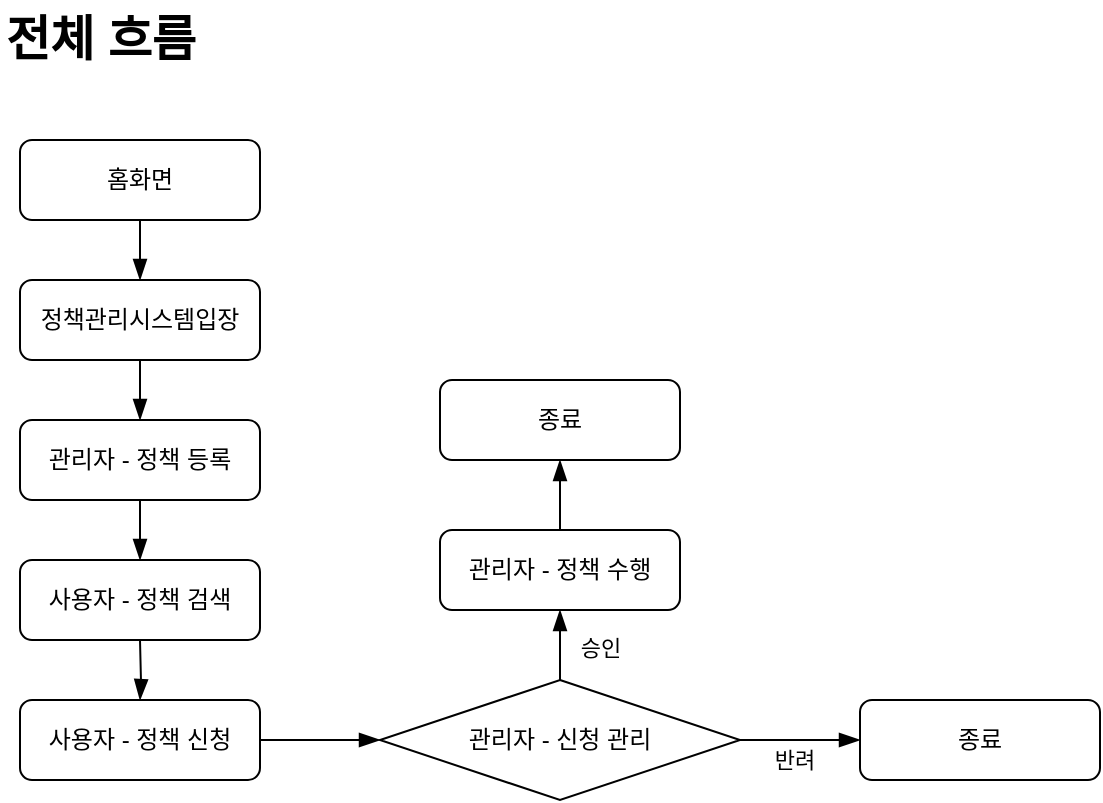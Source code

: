 <mxfile version="24.3.1" type="google" pages="6">
  <diagram id="CYRBtW7zrti6Ibpp2IYl" name="전체흐름">
    <mxGraphModel dx="1050" dy="522" grid="1" gridSize="10" guides="1" tooltips="1" connect="1" arrows="1" fold="1" page="1" pageScale="1" pageWidth="827" pageHeight="1169" math="0" shadow="0">
      <root>
        <mxCell id="0" />
        <mxCell id="1" parent="0" />
        <mxCell id="b4U8w8RaVaR3ZUy6sXzX-1" value="전체 흐름" style="text;strokeColor=none;fillColor=none;html=1;fontSize=24;fontStyle=1;verticalAlign=middle;align=center;" parent="1" vertex="1">
          <mxGeometry x="60" y="20" width="100" height="40" as="geometry" />
        </mxCell>
        <mxCell id="ShL-gYp3XQLGwsSrbFGW-1" value="홈화면" style="rounded=1;whiteSpace=wrap;html=1;fontSize=12;glass=0;strokeWidth=1;shadow=0;" parent="1" vertex="1">
          <mxGeometry x="70" y="90" width="120" height="40" as="geometry" />
        </mxCell>
        <mxCell id="ShL-gYp3XQLGwsSrbFGW-2" value="" style="rounded=0;html=1;jettySize=auto;orthogonalLoop=1;fontSize=11;endArrow=blockThin;endFill=1;endSize=8;strokeWidth=1;shadow=0;labelBackgroundColor=none;edgeStyle=orthogonalEdgeStyle;exitX=0.5;exitY=1;exitDx=0;exitDy=0;entryX=0.5;entryY=0;entryDx=0;entryDy=0;" parent="1" source="ShL-gYp3XQLGwsSrbFGW-1" target="ShL-gYp3XQLGwsSrbFGW-10" edge="1">
          <mxGeometry x="0.012" y="20" relative="1" as="geometry">
            <mxPoint y="-1" as="offset" />
            <mxPoint x="130" y="300" as="targetPoint" />
            <mxPoint x="130" y="260" as="sourcePoint" />
          </mxGeometry>
        </mxCell>
        <mxCell id="ShL-gYp3XQLGwsSrbFGW-6" value="" style="edgeStyle=orthogonalEdgeStyle;rounded=0;html=1;jettySize=auto;orthogonalLoop=1;fontSize=11;endArrow=blockThin;endFill=1;endSize=8;strokeWidth=1;shadow=0;labelBackgroundColor=none;exitX=0.5;exitY=1;exitDx=0;exitDy=0;" parent="1" source="ShL-gYp3XQLGwsSrbFGW-13" target="ShL-gYp3XQLGwsSrbFGW-7" edge="1">
          <mxGeometry y="10" relative="1" as="geometry">
            <mxPoint as="offset" />
            <mxPoint x="130" y="310" as="sourcePoint" />
          </mxGeometry>
        </mxCell>
        <mxCell id="ShL-gYp3XQLGwsSrbFGW-7" value="사용자 - 정책 검색" style="rounded=1;whiteSpace=wrap;html=1;fontSize=12;glass=0;strokeWidth=1;shadow=0;" parent="1" vertex="1">
          <mxGeometry x="70" y="300" width="120" height="40" as="geometry" />
        </mxCell>
        <mxCell id="ShL-gYp3XQLGwsSrbFGW-8" value="" style="edgeStyle=orthogonalEdgeStyle;rounded=0;html=1;jettySize=auto;orthogonalLoop=1;fontSize=11;endArrow=blockThin;endFill=1;endSize=8;strokeWidth=1;shadow=0;labelBackgroundColor=none;exitX=0.5;exitY=1;exitDx=0;exitDy=0;entryX=0.5;entryY=0;entryDx=0;entryDy=0;" parent="1" source="ShL-gYp3XQLGwsSrbFGW-10" target="ShL-gYp3XQLGwsSrbFGW-13" edge="1">
          <mxGeometry y="10" relative="1" as="geometry">
            <mxPoint as="offset" />
            <mxPoint x="130" y="240" as="sourcePoint" />
            <mxPoint x="130" y="240" as="targetPoint" />
          </mxGeometry>
        </mxCell>
        <mxCell id="ShL-gYp3XQLGwsSrbFGW-10" value="정책관리시스템입장" style="rounded=1;whiteSpace=wrap;html=1;fontSize=12;glass=0;strokeWidth=1;shadow=0;" parent="1" vertex="1">
          <mxGeometry x="70" y="160" width="120" height="40" as="geometry" />
        </mxCell>
        <mxCell id="ShL-gYp3XQLGwsSrbFGW-13" value="관리자 - 정책 등록" style="rounded=1;whiteSpace=wrap;html=1;fontSize=12;glass=0;strokeWidth=1;shadow=0;" parent="1" vertex="1">
          <mxGeometry x="70" y="230" width="120" height="40" as="geometry" />
        </mxCell>
        <mxCell id="HlUtVxSFeU94ugmwQoFS-2" value="" style="edgeStyle=orthogonalEdgeStyle;rounded=0;html=1;jettySize=auto;orthogonalLoop=1;fontSize=11;endArrow=blockThin;endFill=1;endSize=8;strokeWidth=1;shadow=0;labelBackgroundColor=none;exitX=0.5;exitY=1;exitDx=0;exitDy=0;" parent="1" target="HlUtVxSFeU94ugmwQoFS-3" edge="1">
          <mxGeometry y="10" relative="1" as="geometry">
            <mxPoint as="offset" />
            <mxPoint x="130" y="340" as="sourcePoint" />
          </mxGeometry>
        </mxCell>
        <mxCell id="HlUtVxSFeU94ugmwQoFS-3" value="사용자 - 정책 신청" style="rounded=1;whiteSpace=wrap;html=1;fontSize=12;glass=0;strokeWidth=1;shadow=0;" parent="1" vertex="1">
          <mxGeometry x="70" y="370" width="120" height="40" as="geometry" />
        </mxCell>
        <mxCell id="HlUtVxSFeU94ugmwQoFS-6" value="" style="edgeStyle=orthogonalEdgeStyle;rounded=0;html=1;jettySize=auto;orthogonalLoop=1;fontSize=11;endArrow=blockThin;endFill=1;endSize=8;strokeWidth=1;shadow=0;labelBackgroundColor=none;exitX=1;exitY=0.5;exitDx=0;exitDy=0;entryX=0;entryY=0.5;entryDx=0;entryDy=0;" parent="1" source="HlUtVxSFeU94ugmwQoFS-3" edge="1">
          <mxGeometry y="10" relative="1" as="geometry">
            <mxPoint as="offset" />
            <mxPoint x="140" y="350" as="sourcePoint" />
            <mxPoint x="250" y="390" as="targetPoint" />
          </mxGeometry>
        </mxCell>
        <mxCell id="HlUtVxSFeU94ugmwQoFS-7" value="관리자 - 정책 수행" style="rounded=1;whiteSpace=wrap;html=1;fontSize=12;glass=0;strokeWidth=1;shadow=0;" parent="1" vertex="1">
          <mxGeometry x="280" y="285" width="120" height="40" as="geometry" />
        </mxCell>
        <mxCell id="HlUtVxSFeU94ugmwQoFS-9" value="" style="edgeStyle=orthogonalEdgeStyle;rounded=0;html=1;jettySize=auto;orthogonalLoop=1;fontSize=11;endArrow=blockThin;endFill=1;endSize=8;strokeWidth=1;shadow=0;labelBackgroundColor=none;entryX=0.5;entryY=1;entryDx=0;entryDy=0;" parent="1" source="HlUtVxSFeU94ugmwQoFS-10" target="HlUtVxSFeU94ugmwQoFS-7" edge="1">
          <mxGeometry y="10" relative="1" as="geometry">
            <mxPoint as="offset" />
            <mxPoint x="340" y="355" as="sourcePoint" />
            <mxPoint x="290" y="385" as="targetPoint" />
          </mxGeometry>
        </mxCell>
        <mxCell id="HlUtVxSFeU94ugmwQoFS-11" value="승인" style="edgeLabel;html=1;align=center;verticalAlign=middle;resizable=0;points=[];" parent="HlUtVxSFeU94ugmwQoFS-9" connectable="0" vertex="1">
          <mxGeometry x="0.147" y="5" relative="1" as="geometry">
            <mxPoint x="25" as="offset" />
          </mxGeometry>
        </mxCell>
        <mxCell id="HlUtVxSFeU94ugmwQoFS-10" value="관리자 - 신청 관리" style="rhombus;whiteSpace=wrap;html=1;" parent="1" vertex="1">
          <mxGeometry x="250" y="360" width="180" height="60" as="geometry" />
        </mxCell>
        <mxCell id="HlUtVxSFeU94ugmwQoFS-12" value="종료" style="rounded=1;whiteSpace=wrap;html=1;fontSize=12;glass=0;strokeWidth=1;shadow=0;" parent="1" vertex="1">
          <mxGeometry x="490" y="370" width="120" height="40" as="geometry" />
        </mxCell>
        <mxCell id="HlUtVxSFeU94ugmwQoFS-14" value="" style="edgeStyle=orthogonalEdgeStyle;rounded=0;html=1;jettySize=auto;orthogonalLoop=1;fontSize=11;endArrow=blockThin;endFill=1;endSize=8;strokeWidth=1;shadow=0;labelBackgroundColor=none;entryX=0;entryY=0.5;entryDx=0;entryDy=0;exitX=1;exitY=0.5;exitDx=0;exitDy=0;" parent="1" source="HlUtVxSFeU94ugmwQoFS-10" target="HlUtVxSFeU94ugmwQoFS-12" edge="1">
          <mxGeometry y="10" relative="1" as="geometry">
            <mxPoint as="offset" />
            <mxPoint x="460" y="390" as="sourcePoint" />
            <mxPoint x="260" y="400" as="targetPoint" />
          </mxGeometry>
        </mxCell>
        <mxCell id="HlUtVxSFeU94ugmwQoFS-15" value="반려" style="edgeLabel;html=1;align=center;verticalAlign=middle;resizable=0;points=[];" parent="HlUtVxSFeU94ugmwQoFS-14" connectable="0" vertex="1">
          <mxGeometry x="-0.093" relative="1" as="geometry">
            <mxPoint y="10" as="offset" />
          </mxGeometry>
        </mxCell>
        <mxCell id="Zd63lINo_I0ew-mUK3ec-1" value="종료" style="rounded=1;whiteSpace=wrap;html=1;fontSize=12;glass=0;strokeWidth=1;shadow=0;" parent="1" vertex="1">
          <mxGeometry x="280" y="210" width="120" height="40" as="geometry" />
        </mxCell>
        <mxCell id="Zd63lINo_I0ew-mUK3ec-2" value="" style="edgeStyle=orthogonalEdgeStyle;rounded=0;html=1;jettySize=auto;orthogonalLoop=1;fontSize=11;endArrow=blockThin;endFill=1;endSize=8;strokeWidth=1;shadow=0;labelBackgroundColor=none;exitX=0.5;exitY=0;exitDx=0;exitDy=0;entryX=0.5;entryY=1;entryDx=0;entryDy=0;" parent="1" source="HlUtVxSFeU94ugmwQoFS-7" target="Zd63lINo_I0ew-mUK3ec-1" edge="1">
          <mxGeometry y="10" relative="1" as="geometry">
            <mxPoint as="offset" />
            <mxPoint x="200" y="400" as="sourcePoint" />
            <mxPoint x="260" y="400" as="targetPoint" />
          </mxGeometry>
        </mxCell>
      </root>
    </mxGraphModel>
  </diagram>
  <diagram id="C5RBs43oDa-KdzZeNtuy" name="정책등록-관리자">
    <mxGraphModel dx="1050" dy="522" grid="1" gridSize="10" guides="1" tooltips="1" connect="1" arrows="1" fold="1" page="1" pageScale="1" pageWidth="827" pageHeight="1169" math="0" shadow="0">
      <root>
        <mxCell id="WIyWlLk6GJQsqaUBKTNV-0" />
        <mxCell id="WIyWlLk6GJQsqaUBKTNV-1" parent="WIyWlLk6GJQsqaUBKTNV-0" />
        <mxCell id="2X8QbYIjKteZVCthYgKS-0" value="" style="edgeStyle=orthogonalEdgeStyle;rounded=0;orthogonalLoop=1;jettySize=auto;html=1;" parent="WIyWlLk6GJQsqaUBKTNV-1" source="WIyWlLk6GJQsqaUBKTNV-3" target="WIyWlLk6GJQsqaUBKTNV-6" edge="1">
          <mxGeometry relative="1" as="geometry" />
        </mxCell>
        <mxCell id="rSHD50zV31Wj86g9n9SE-1" value="yes" style="edgeLabel;html=1;align=center;verticalAlign=middle;resizable=0;points=[];" parent="2X8QbYIjKteZVCthYgKS-0" connectable="0" vertex="1">
          <mxGeometry x="-0.2" y="3" relative="1" as="geometry">
            <mxPoint as="offset" />
          </mxGeometry>
        </mxCell>
        <mxCell id="WIyWlLk6GJQsqaUBKTNV-3" value="홈화면" style="rounded=1;whiteSpace=wrap;html=1;fontSize=12;glass=0;strokeWidth=1;shadow=0;" parent="WIyWlLk6GJQsqaUBKTNV-1" vertex="1">
          <mxGeometry x="160" y="80" width="120" height="40" as="geometry" />
        </mxCell>
        <mxCell id="2X8QbYIjKteZVCthYgKS-2" value="" style="edgeStyle=orthogonalEdgeStyle;rounded=0;orthogonalLoop=1;jettySize=auto;html=1;" parent="WIyWlLk6GJQsqaUBKTNV-1" source="WIyWlLk6GJQsqaUBKTNV-6" target="WIyWlLk6GJQsqaUBKTNV-7" edge="1">
          <mxGeometry relative="1" as="geometry" />
        </mxCell>
        <mxCell id="rSHD50zV31Wj86g9n9SE-2" value="no" style="edgeLabel;html=1;align=center;verticalAlign=middle;resizable=0;points=[];" parent="2X8QbYIjKteZVCthYgKS-2" connectable="0" vertex="1">
          <mxGeometry x="-0.08" y="2" relative="1" as="geometry">
            <mxPoint as="offset" />
          </mxGeometry>
        </mxCell>
        <mxCell id="2X8QbYIjKteZVCthYgKS-3" value="" style="edgeStyle=orthogonalEdgeStyle;rounded=0;orthogonalLoop=1;jettySize=auto;html=1;" parent="WIyWlLk6GJQsqaUBKTNV-1" source="WIyWlLk6GJQsqaUBKTNV-6" target="7O3BZPpoAuD3DTZu9OFe-1" edge="1">
          <mxGeometry relative="1" as="geometry" />
        </mxCell>
        <mxCell id="WIyWlLk6GJQsqaUBKTNV-6" value="로그인여부&lt;div&gt;(권한 - 관리자)&lt;/div&gt;" style="rhombus;whiteSpace=wrap;html=1;shadow=0;fontFamily=Helvetica;fontSize=12;align=center;strokeWidth=1;spacing=6;spacingTop=-4;" parent="WIyWlLk6GJQsqaUBKTNV-1" vertex="1">
          <mxGeometry x="170" y="170" width="100" height="80" as="geometry" />
        </mxCell>
        <mxCell id="2X8QbYIjKteZVCthYgKS-1" style="edgeStyle=orthogonalEdgeStyle;rounded=0;orthogonalLoop=1;jettySize=auto;html=1;entryX=1;entryY=0.25;entryDx=0;entryDy=0;" parent="WIyWlLk6GJQsqaUBKTNV-1" source="WIyWlLk6GJQsqaUBKTNV-7" target="WIyWlLk6GJQsqaUBKTNV-3" edge="1">
          <mxGeometry relative="1" as="geometry">
            <Array as="points">
              <mxPoint x="390" y="90" />
            </Array>
          </mxGeometry>
        </mxCell>
        <mxCell id="WIyWlLk6GJQsqaUBKTNV-7" value="회원가입" style="rounded=1;whiteSpace=wrap;html=1;fontSize=12;glass=0;strokeWidth=1;shadow=0;" parent="WIyWlLk6GJQsqaUBKTNV-1" vertex="1">
          <mxGeometry x="320" y="190" width="120" height="40" as="geometry" />
        </mxCell>
        <mxCell id="WIyWlLk6GJQsqaUBKTNV-12" value="정책등록완료" style="rounded=1;whiteSpace=wrap;html=1;fontSize=12;glass=0;strokeWidth=1;shadow=0;" parent="WIyWlLk6GJQsqaUBKTNV-1" vertex="1">
          <mxGeometry x="160" y="459.94" width="120" height="40" as="geometry" />
        </mxCell>
        <mxCell id="rWGvIyIIs50mP-5LmjGp-1" value="정책등록-관리자" style="text;strokeColor=none;fillColor=none;html=1;fontSize=24;fontStyle=1;verticalAlign=middle;align=center;" parent="WIyWlLk6GJQsqaUBKTNV-1" vertex="1">
          <mxGeometry x="60" y="20" width="100" height="40" as="geometry" />
        </mxCell>
        <mxCell id="2X8QbYIjKteZVCthYgKS-4" value="" style="edgeStyle=orthogonalEdgeStyle;rounded=0;orthogonalLoop=1;jettySize=auto;html=1;" parent="WIyWlLk6GJQsqaUBKTNV-1" source="7O3BZPpoAuD3DTZu9OFe-1" target="VR09XnGtmNB9itP9KjkJ-0" edge="1">
          <mxGeometry relative="1" as="geometry" />
        </mxCell>
        <mxCell id="7O3BZPpoAuD3DTZu9OFe-1" value="정책관리시스템입장" style="rounded=1;whiteSpace=wrap;html=1;fontSize=12;glass=0;strokeWidth=1;shadow=0;" parent="WIyWlLk6GJQsqaUBKTNV-1" vertex="1">
          <mxGeometry x="160" y="290" width="120" height="40" as="geometry" />
        </mxCell>
        <mxCell id="VR09XnGtmNB9itP9KjkJ-0" value="정책등록&lt;br&gt;(지원조건 입력)" style="rounded=1;whiteSpace=wrap;html=1;fontSize=12;glass=0;strokeWidth=1;shadow=0;" parent="WIyWlLk6GJQsqaUBKTNV-1" vertex="1">
          <mxGeometry x="160" y="370" width="120" height="40" as="geometry" />
        </mxCell>
        <mxCell id="UrtpODh19l7UV9hJTkzt-1" value="지원 연령대/ 성별/ 거주지/ 소득분위 등&amp;nbsp; 신청 조건 입력" style="text;html=1;align=center;verticalAlign=middle;whiteSpace=wrap;rounded=0;" parent="WIyWlLk6GJQsqaUBKTNV-1" vertex="1">
          <mxGeometry x="280" y="375" width="320" height="30" as="geometry" />
        </mxCell>
        <mxCell id="DDWhRGijb3ZCdn-X23Go-0" value="" style="edgeStyle=orthogonalEdgeStyle;rounded=0;orthogonalLoop=1;jettySize=auto;html=1;entryX=0.5;entryY=0;entryDx=0;entryDy=0;exitX=0.5;exitY=1;exitDx=0;exitDy=0;" parent="WIyWlLk6GJQsqaUBKTNV-1" source="VR09XnGtmNB9itP9KjkJ-0" target="WIyWlLk6GJQsqaUBKTNV-12" edge="1">
          <mxGeometry relative="1" as="geometry">
            <mxPoint x="230" y="340" as="sourcePoint" />
            <mxPoint x="230" y="380" as="targetPoint" />
          </mxGeometry>
        </mxCell>
      </root>
    </mxGraphModel>
  </diagram>
  <diagram id="y37FJtCJ5M9UvH70RhWh" name="신청관리-관리자">
    <mxGraphModel dx="1050" dy="522" grid="1" gridSize="10" guides="1" tooltips="1" connect="1" arrows="1" fold="1" page="1" pageScale="1" pageWidth="827" pageHeight="1169" math="0" shadow="0">
      <root>
        <mxCell id="0" />
        <mxCell id="1" parent="0" />
        <mxCell id="qrxRGuU5xTZ0INWiK0rM-1" value="신청관리 - 관리자" style="text;strokeColor=none;fillColor=none;html=1;fontSize=24;fontStyle=1;verticalAlign=middle;align=center;" parent="1" vertex="1">
          <mxGeometry x="60" y="20" width="100" height="40" as="geometry" />
        </mxCell>
        <mxCell id="IUCHtFF4oPz8vc7AC0YT-1" value="" style="edgeStyle=orthogonalEdgeStyle;rounded=0;orthogonalLoop=1;jettySize=auto;html=1;" parent="1" source="IUCHtFF4oPz8vc7AC0YT-2" target="IUCHtFF4oPz8vc7AC0YT-5" edge="1">
          <mxGeometry relative="1" as="geometry" />
        </mxCell>
        <mxCell id="IUCHtFF4oPz8vc7AC0YT-2" value="홈화면" style="rounded=1;whiteSpace=wrap;html=1;fontSize=12;glass=0;strokeWidth=1;shadow=0;" parent="1" vertex="1">
          <mxGeometry x="160" y="80" width="120" height="40" as="geometry" />
        </mxCell>
        <mxCell id="QBZFo0LtkXJH-LmJJdLS-2" value="" style="edgeStyle=orthogonalEdgeStyle;rounded=0;orthogonalLoop=1;jettySize=auto;html=1;" parent="1" source="IUCHtFF4oPz8vc7AC0YT-5" target="IUCHtFF4oPz8vc7AC0YT-8" edge="1">
          <mxGeometry relative="1" as="geometry" />
        </mxCell>
        <mxCell id="IUCHtFF4oPz8vc7AC0YT-5" value="로그인여부&lt;div&gt;(등급 - 관리자)&lt;/div&gt;" style="rhombus;whiteSpace=wrap;html=1;shadow=0;fontFamily=Helvetica;fontSize=12;align=center;strokeWidth=1;spacing=6;spacingTop=-4;" parent="1" vertex="1">
          <mxGeometry x="170" y="170" width="100" height="80" as="geometry" />
        </mxCell>
        <mxCell id="IUCHtFF4oPz8vc7AC0YT-6" value="회원가입" style="rounded=1;whiteSpace=wrap;html=1;fontSize=12;glass=0;strokeWidth=1;shadow=0;" parent="1" vertex="1">
          <mxGeometry x="320" y="190" width="120" height="40" as="geometry" />
        </mxCell>
        <mxCell id="IUCHtFF4oPz8vc7AC0YT-8" value="정책시스템" style="rhombus;whiteSpace=wrap;html=1;shadow=0;fontFamily=Helvetica;fontSize=12;align=center;strokeWidth=1;spacing=6;spacingTop=-4;" parent="1" vertex="1">
          <mxGeometry x="170" y="290" width="100" height="80" as="geometry" />
        </mxCell>
        <mxCell id="QBZFo0LtkXJH-LmJJdLS-4" value="" style="edgeStyle=orthogonalEdgeStyle;rounded=0;orthogonalLoop=1;jettySize=auto;html=1;" parent="1" source="IUCHtFF4oPz8vc7AC0YT-8" target="IUCHtFF4oPz8vc7AC0YT-12" edge="1">
          <mxGeometry relative="1" as="geometry" />
        </mxCell>
        <mxCell id="IUCHtFF4oPz8vc7AC0YT-9" value="정책승인" style="rounded=1;whiteSpace=wrap;html=1;fontSize=12;glass=0;strokeWidth=1;shadow=0;" parent="1" vertex="1">
          <mxGeometry x="160" y="520" width="120" height="40" as="geometry" />
        </mxCell>
        <mxCell id="IUCHtFF4oPz8vc7AC0YT-12" value="신청관리" style="rhombus;whiteSpace=wrap;html=1;shadow=0;fontFamily=Helvetica;fontSize=12;align=center;strokeWidth=1;spacing=6;spacingTop=-4;" parent="1" vertex="1">
          <mxGeometry x="170" y="400" width="100" height="80" as="geometry" />
        </mxCell>
        <mxCell id="IUCHtFF4oPz8vc7AC0YT-13" value="사용자 신청 내역 확인" style="text;html=1;align=center;verticalAlign=middle;whiteSpace=wrap;rounded=0;" parent="1" vertex="1">
          <mxGeometry x="235" y="425" width="290" height="30" as="geometry" />
        </mxCell>
        <mxCell id="IUCHtFF4oPz8vc7AC0YT-14" value="" style="endArrow=classic;html=1;rounded=0;exitX=0.5;exitY=0;exitDx=0;exitDy=0;" parent="1" source="IUCHtFF4oPz8vc7AC0YT-6" edge="1">
          <mxGeometry width="50" height="50" relative="1" as="geometry">
            <mxPoint x="700" y="390" as="sourcePoint" />
            <mxPoint x="220" y="136.235" as="targetPoint" />
            <Array as="points">
              <mxPoint x="380" y="136" />
            </Array>
          </mxGeometry>
        </mxCell>
        <mxCell id="n_aL2cW2V4WEkz2ecGwJ-2" value="정책반려" style="rounded=1;whiteSpace=wrap;html=1;fontSize=12;glass=0;strokeWidth=1;shadow=0;" parent="1" vertex="1">
          <mxGeometry x="380" y="520" width="120" height="40" as="geometry" />
        </mxCell>
        <mxCell id="q_fxxX07fu3U48lEZvuN-1" value="" style="endArrow=classic;html=1;rounded=0;exitX=0.5;exitY=1;exitDx=0;exitDy=0;entryX=0.5;entryY=0;entryDx=0;entryDy=0;" parent="1" source="IUCHtFF4oPz8vc7AC0YT-12" target="IUCHtFF4oPz8vc7AC0YT-9" edge="1">
          <mxGeometry width="50" height="50" relative="1" as="geometry">
            <mxPoint x="290" y="480" as="sourcePoint" />
            <mxPoint x="340" y="430" as="targetPoint" />
          </mxGeometry>
        </mxCell>
        <mxCell id="n_aL2cW2V4WEkz2ecGwJ-1" style="edgeStyle=orthogonalEdgeStyle;rounded=0;orthogonalLoop=1;jettySize=auto;html=1;exitX=0.5;exitY=1;exitDx=0;exitDy=0;" parent="1" source="IUCHtFF4oPz8vc7AC0YT-12" edge="1">
          <mxGeometry relative="1" as="geometry">
            <mxPoint x="440" y="520" as="targetPoint" />
            <Array as="points">
              <mxPoint x="220" y="495" />
              <mxPoint x="440" y="495" />
            </Array>
          </mxGeometry>
        </mxCell>
        <mxCell id="n_aL2cW2V4WEkz2ecGwJ-3" value="No" style="edgeLabel;html=1;align=center;verticalAlign=middle;resizable=0;points=[];" parent="n_aL2cW2V4WEkz2ecGwJ-1" connectable="0" vertex="1">
          <mxGeometry x="-0.157" y="-5" relative="1" as="geometry">
            <mxPoint x="21" y="-10" as="offset" />
          </mxGeometry>
        </mxCell>
        <mxCell id="q_fxxX07fu3U48lEZvuN-2" value="" style="edgeStyle=orthogonalEdgeStyle;rounded=0;orthogonalLoop=1;jettySize=auto;html=1;exitX=1;exitY=0.5;exitDx=0;exitDy=0;entryX=0;entryY=0.5;entryDx=0;entryDy=0;" parent="1" source="IUCHtFF4oPz8vc7AC0YT-5" target="IUCHtFF4oPz8vc7AC0YT-6" edge="1">
          <mxGeometry relative="1" as="geometry">
            <mxPoint x="230" y="130" as="sourcePoint" />
            <mxPoint x="230" y="180" as="targetPoint" />
          </mxGeometry>
        </mxCell>
        <mxCell id="q_fxxX07fu3U48lEZvuN-3" value="No" style="text;html=1;align=center;verticalAlign=middle;whiteSpace=wrap;rounded=0;" parent="1" vertex="1">
          <mxGeometry x="260" y="180" width="60" height="30" as="geometry" />
        </mxCell>
        <mxCell id="q_fxxX07fu3U48lEZvuN-4" value="Yes" style="text;html=1;align=center;verticalAlign=middle;whiteSpace=wrap;rounded=0;" parent="1" vertex="1">
          <mxGeometry x="160" y="260" width="60" height="30" as="geometry" />
        </mxCell>
      </root>
    </mxGraphModel>
  </diagram>
  <diagram id="K5igMeCZTpozYkQoAs45" name="정책검색-사용자">
    <mxGraphModel grid="1" page="1" gridSize="10" guides="1" tooltips="1" connect="1" arrows="1" fold="1" pageScale="1" pageWidth="827" pageHeight="1169" math="0" shadow="0">
      <root>
        <mxCell id="0" />
        <mxCell id="1" parent="0" />
        <mxCell id="omWnbY1V6bPYxcOBqFWX-1" value="정책 검색-사용자" style="text;strokeColor=none;fillColor=none;html=1;fontSize=24;fontStyle=1;verticalAlign=middle;align=center;" vertex="1" parent="1">
          <mxGeometry x="90" y="40" width="100" height="40" as="geometry" />
        </mxCell>
        <mxCell id="puU2b7-7qlGd0inFNseT-1" style="edgeStyle=orthogonalEdgeStyle;rounded=0;orthogonalLoop=1;jettySize=auto;html=1;exitX=0.5;exitY=1;exitDx=0;exitDy=0;entryX=0.5;entryY=0;entryDx=0;entryDy=0;" edge="1" parent="1" source="6jG8aRrbL0mfxpZPeGzn-2" target="ziyYidY-_vBiTBPm3-Ln-2">
          <mxGeometry relative="1" as="geometry">
            <mxPoint x="180.294" y="300" as="targetPoint" />
          </mxGeometry>
        </mxCell>
        <mxCell id="6jG8aRrbL0mfxpZPeGzn-2" value="홈화면" style="rounded=1;whiteSpace=wrap;html=1;" vertex="1" parent="1">
          <mxGeometry x="120" y="120" width="120" height="40" as="geometry" />
        </mxCell>
        <mxCell id="oGqzBEdrzrDOIVyxj7c6-1" value="로그인여부&lt;div&gt;(등급 - 사용자)&lt;/div&gt;" style="rhombus;whiteSpace=wrap;html=1;" vertex="1" parent="1">
          <mxGeometry x="680" y="130" width="120" height="70" as="geometry" />
        </mxCell>
        <mxCell id="w5ZSDIeukOWIkNxkjsPf-2" style="edgeStyle=orthogonalEdgeStyle;rounded=0;orthogonalLoop=1;jettySize=auto;html=1;entryX=0.5;entryY=0;entryDx=0;entryDy=0;" edge="1" parent="1" source="gabnEAU3i2ewqycybku7-4" target="gabnEAU3i2ewqycybku7-13">
          <mxGeometry relative="1" as="geometry" />
        </mxCell>
        <mxCell id="w5ZSDIeukOWIkNxkjsPf-4" value="정책신청하기" style="edgeLabel;html=1;align=center;verticalAlign=middle;resizable=0;points=[];" connectable="0" vertex="1" parent="w5ZSDIeukOWIkNxkjsPf-2">
          <mxGeometry x="0.169" y="-2" relative="1" as="geometry">
            <mxPoint as="offset" />
          </mxGeometry>
        </mxCell>
        <mxCell id="gabnEAU3i2ewqycybku7-4" value="정책검색완료" style="rounded=1;whiteSpace=wrap;html=1;fontSize=12;glass=0;strokeWidth=1;shadow=0;" vertex="1" parent="1">
          <mxGeometry x="120" y="360" width="120" height="40" as="geometry" />
        </mxCell>
        <mxCell id="gabnEAU3i2ewqycybku7-7" value="사용자 이름/ 나이/ 성별/ 거주지/ 소득분위 등&amp;nbsp;" style="text;html=1;align=center;verticalAlign=middle;whiteSpace=wrap;rounded=0;" vertex="1" parent="1">
          <mxGeometry x="230" y="275" width="290" height="30" as="geometry" />
        </mxCell>
        <mxCell id="gabnEAU3i2ewqycybku7-10" value="정책정보" style="rounded=1;whiteSpace=wrap;html=1;" vertex="1" parent="1">
          <mxGeometry x="190" y="450" width="120" height="40" as="geometry" />
        </mxCell>
        <mxCell id="gabnEAU3i2ewqycybku7-13" value="필요서류업로드" style="rounded=1;whiteSpace=wrap;html=1;fontSize=12;glass=0;strokeWidth=1;shadow=0;" vertex="1" parent="1">
          <mxGeometry x="50" y="450" width="120" height="40" as="geometry" />
        </mxCell>
        <mxCell id="0P7QJqgxgOi_LPhBFXn7-2" value="회원가입" style="rounded=1;whiteSpace=wrap;html=1;fontSize=12;glass=0;strokeWidth=1;shadow=0;" vertex="1" parent="1">
          <mxGeometry x="680" y="70" width="120" height="40" as="geometry" />
        </mxCell>
        <mxCell id="pQJw_HIsnqE1jTQhRC6r-2" value="" style="endArrow=classic;html=1;rounded=0;verticalAlign=middle;align=left;entryX=0.5;entryY=0;entryDx=0;entryDy=0;" edge="1" parent="1" target="ziyYidY-_vBiTBPm3-Ln-3">
          <mxGeometry width="50" height="50" relative="1" as="geometry">
            <mxPoint x="179.41" y="240" as="sourcePoint" />
            <mxPoint x="179" y="290" as="targetPoint" />
            <Array as="points" />
          </mxGeometry>
        </mxCell>
        <mxCell id="pQJw_HIsnqE1jTQhRC6r-3" value="" style="endArrow=classic;html=1;rounded=0;entryX=0.5;entryY=0;entryDx=0;entryDy=0;verticalAlign=middle;align=left;exitX=0.5;exitY=1;exitDx=0;exitDy=0;exitPerimeter=0;" edge="1" parent="1" source="ziyYidY-_vBiTBPm3-Ln-3" target="gabnEAU3i2ewqycybku7-4">
          <mxGeometry width="50" height="50" relative="1" as="geometry">
            <mxPoint x="180" y="320" as="sourcePoint" />
            <mxPoint x="180" y="400" as="targetPoint" />
            <Array as="points" />
          </mxGeometry>
        </mxCell>
        <mxCell id="ziyYidY-_vBiTBPm3-Ln-2" value="정책시스템" style="rounded=1;whiteSpace=wrap;html=1;fontSize=12;glass=0;strokeWidth=1;shadow=0;" vertex="1" parent="1">
          <mxGeometry x="120" y="200" width="120" height="40" as="geometry" />
        </mxCell>
        <mxCell id="ziyYidY-_vBiTBPm3-Ln-3" value="정책검색" style="rounded=1;whiteSpace=wrap;html=1;fontSize=12;glass=0;strokeWidth=1;shadow=0;" vertex="1" parent="1">
          <mxGeometry x="120" y="270" width="120" height="40" as="geometry" />
        </mxCell>
        <mxCell id="puU2b7-7qlGd0inFNseT-4" style="edgeStyle=orthogonalEdgeStyle;rounded=0;orthogonalLoop=1;jettySize=auto;html=1;entryX=0.5;entryY=0;entryDx=0;entryDy=0;exitX=0.5;exitY=1;exitDx=0;exitDy=0;" edge="1" parent="1" source="gabnEAU3i2ewqycybku7-4">
          <mxGeometry relative="1" as="geometry">
            <mxPoint x="189" y="410" as="sourcePoint" />
            <mxPoint x="249" y="450" as="targetPoint" />
          </mxGeometry>
        </mxCell>
        <mxCell id="puU2b7-7qlGd0inFNseT-5" value="정책정보확인하기" style="edgeLabel;html=1;align=center;verticalAlign=middle;resizable=0;points=[];" connectable="0" vertex="1" parent="puU2b7-7qlGd0inFNseT-4">
          <mxGeometry x="0.169" y="-2" relative="1" as="geometry">
            <mxPoint x="9" y="-2" as="offset" />
          </mxGeometry>
        </mxCell>
        <mxCell id="puU2b7-7qlGd0inFNseT-6" value="Text" style="edgeLabel;html=1;align=center;verticalAlign=middle;resizable=0;points=[];" connectable="0" vertex="1" parent="puU2b7-7qlGd0inFNseT-4">
          <mxGeometry x="0.674" relative="1" as="geometry">
            <mxPoint x="320" as="offset" />
          </mxGeometry>
        </mxCell>
      </root>
    </mxGraphModel>
  </diagram>
  <diagram id="bYj_YZejlPkCUvUpE5xp" name="정책신청-사용자">
    <mxGraphModel grid="1" page="1" gridSize="10" guides="1" tooltips="1" connect="1" arrows="1" fold="1" pageScale="1" pageWidth="827" pageHeight="1169" math="0" shadow="0">
      <root>
        <mxCell id="0" />
        <mxCell id="1" parent="0" />
        <mxCell id="1d8Xtq4AjekQXh0wJjvn-1" value="정책 신청 - 사용자" style="text;strokeColor=none;fillColor=none;html=1;fontSize=24;fontStyle=1;verticalAlign=middle;align=center;" vertex="1" parent="1">
          <mxGeometry x="170" y="20" width="100" height="40" as="geometry" />
        </mxCell>
        <mxCell id="IQY0Iqnu85bTvxkTmySb-1" style="edgeStyle=orthogonalEdgeStyle;rounded=0;orthogonalLoop=1;jettySize=auto;html=1;exitX=0.5;exitY=1;exitDx=0;exitDy=0;entryX=0.5;entryY=0;entryDx=0;entryDy=0;" edge="1" parent="1" source="eRXB8DVA3CtomHbESkVD-2" target="MAJh5QKZ-6Qq7RSCqnrM-1">
          <mxGeometry relative="1" as="geometry" />
        </mxCell>
        <mxCell id="eRXB8DVA3CtomHbESkVD-2" value="홈화면" style="rounded=1;whiteSpace=wrap;html=1;fontSize=12;glass=0;strokeWidth=1;shadow=0;" vertex="1" parent="1">
          <mxGeometry x="160" y="80" width="120" height="40" as="geometry" />
        </mxCell>
        <mxCell id="eRXB8DVA3CtomHbESkVD-5" value="로그인여부&lt;div&gt;(등급 - 사용자)&lt;/div&gt;" style="rhombus;whiteSpace=wrap;html=1;shadow=0;fontFamily=Helvetica;fontSize=12;align=center;strokeWidth=1;spacing=6;spacingTop=-4;" vertex="1" parent="1">
          <mxGeometry x="690" y="250" width="100" height="80" as="geometry" />
        </mxCell>
        <mxCell id="eRXB8DVA3CtomHbESkVD-6" value="회원가입" style="rounded=1;whiteSpace=wrap;html=1;fontSize=12;glass=0;strokeWidth=1;shadow=0;" vertex="1" parent="1">
          <mxGeometry x="670" y="190" width="120" height="40" as="geometry" />
        </mxCell>
        <mxCell id="eRXB8DVA3CtomHbESkVD-9" value="정책신청" style="rounded=1;whiteSpace=wrap;html=1;fontSize=12;glass=0;strokeWidth=1;shadow=0;" vertex="1" parent="1">
          <mxGeometry x="160" y="349.5" width="120" height="40" as="geometry" />
        </mxCell>
        <mxCell id="eRXB8DVA3CtomHbESkVD-12" value="사용자 이름/ 나이/ 성별/ 거주지/ 소득분위 등 검색" style="text;html=1;align=center;verticalAlign=middle;whiteSpace=wrap;rounded=0;" vertex="1" parent="1">
          <mxGeometry x="290" y="265" width="290" height="30" as="geometry" />
        </mxCell>
        <mxCell id="wFvl344tviK-TBaqT5GK-3" style="edgeStyle=orthogonalEdgeStyle;rounded=0;orthogonalLoop=1;jettySize=auto;html=1;exitX=0.5;exitY=1;exitDx=0;exitDy=0;" edge="1" parent="1" source="MAJh5QKZ-6Qq7RSCqnrM-1" target="wFvl344tviK-TBaqT5GK-1">
          <mxGeometry relative="1" as="geometry" />
        </mxCell>
        <mxCell id="MAJh5QKZ-6Qq7RSCqnrM-1" value="정책시스템" style="rounded=1;whiteSpace=wrap;html=1;fontSize=12;glass=0;strokeWidth=1;shadow=0;" vertex="1" parent="1">
          <mxGeometry x="160" y="170" width="120" height="40" as="geometry" />
        </mxCell>
        <mxCell id="wFvl344tviK-TBaqT5GK-4" style="edgeStyle=orthogonalEdgeStyle;rounded=0;orthogonalLoop=1;jettySize=auto;html=1;exitX=0.5;exitY=1;exitDx=0;exitDy=0;entryX=0.5;entryY=0;entryDx=0;entryDy=0;" edge="1" parent="1" source="wFvl344tviK-TBaqT5GK-1" target="eRXB8DVA3CtomHbESkVD-9">
          <mxGeometry relative="1" as="geometry" />
        </mxCell>
        <mxCell id="wFvl344tviK-TBaqT5GK-1" value="복지 서비스 검색/선택" style="rounded=1;whiteSpace=wrap;html=1;fontSize=12;glass=0;strokeWidth=1;shadow=0;" vertex="1" parent="1">
          <mxGeometry x="160" y="260" width="120" height="40" as="geometry" />
        </mxCell>
      </root>
    </mxGraphModel>
  </diagram>
  <diagram id="TV4tHgjvIcWFuUN0YSqr" name="인력관리">
    <mxGraphModel grid="1" page="1" gridSize="10" guides="1" tooltips="1" connect="1" arrows="1" fold="1" pageScale="1" pageWidth="827" pageHeight="1169" math="0" shadow="0">
      <root>
        <mxCell id="0" />
        <mxCell id="1" parent="0" />
        <mxCell id="aR3vAQx_opOQTDO-rvvR-1" value="" style="edgeStyle=orthogonalEdgeStyle;rounded=0;orthogonalLoop=1;jettySize=auto;html=1;" edge="1" parent="1" source="aR3vAQx_opOQTDO-rvvR-2" target="aR3vAQx_opOQTDO-rvvR-3">
          <mxGeometry relative="1" as="geometry" />
        </mxCell>
        <mxCell id="aR3vAQx_opOQTDO-rvvR-2" value="홈화면" style="rounded=1;whiteSpace=wrap;html=1;fontSize=12;glass=0;strokeWidth=1;shadow=0;" vertex="1" parent="1">
          <mxGeometry x="160" y="80" width="120" height="40" as="geometry" />
        </mxCell>
        <mxCell id="MQBcZQLLohmnVjLrqogz-3" value="" style="edgeStyle=orthogonalEdgeStyle;rounded=0;orthogonalLoop=1;jettySize=auto;html=1;" edge="1" parent="1" source="aR3vAQx_opOQTDO-rvvR-3" target="MQBcZQLLohmnVjLrqogz-2">
          <mxGeometry relative="1" as="geometry" />
        </mxCell>
        <mxCell id="aR3vAQx_opOQTDO-rvvR-3" value="로그인여부&lt;div&gt;(등급 - 관리자)&lt;/div&gt;" style="rhombus;whiteSpace=wrap;html=1;shadow=0;fontFamily=Helvetica;fontSize=12;align=center;strokeWidth=1;spacing=6;spacingTop=-4;" vertex="1" parent="1">
          <mxGeometry x="170" y="170" width="100" height="80" as="geometry" />
        </mxCell>
        <mxCell id="aR3vAQx_opOQTDO-rvvR-4" value="회원가입" style="rounded=1;whiteSpace=wrap;html=1;fontSize=12;glass=0;strokeWidth=1;shadow=0;" vertex="1" parent="1">
          <mxGeometry x="320" y="190" width="120" height="40" as="geometry" />
        </mxCell>
        <mxCell id="aR3vAQx_opOQTDO-rvvR-5" value="" style="endArrow=classic;html=1;rounded=0;exitX=0.5;exitY=0;exitDx=0;exitDy=0;" edge="1" parent="1" source="aR3vAQx_opOQTDO-rvvR-4">
          <mxGeometry width="50" height="50" relative="1" as="geometry">
            <mxPoint x="700" y="390" as="sourcePoint" />
            <mxPoint x="220" y="136.235" as="targetPoint" />
            <Array as="points">
              <mxPoint x="380" y="136" />
            </Array>
          </mxGeometry>
        </mxCell>
        <mxCell id="aR3vAQx_opOQTDO-rvvR-6" value="" style="edgeStyle=orthogonalEdgeStyle;rounded=0;orthogonalLoop=1;jettySize=auto;html=1;exitX=1;exitY=0.5;exitDx=0;exitDy=0;entryX=0;entryY=0.5;entryDx=0;entryDy=0;" edge="1" parent="1" source="aR3vAQx_opOQTDO-rvvR-3" target="aR3vAQx_opOQTDO-rvvR-4">
          <mxGeometry relative="1" as="geometry">
            <mxPoint x="230" y="130" as="sourcePoint" />
            <mxPoint x="230" y="180" as="targetPoint" />
          </mxGeometry>
        </mxCell>
        <mxCell id="aR3vAQx_opOQTDO-rvvR-7" value="No" style="text;html=1;align=center;verticalAlign=middle;whiteSpace=wrap;rounded=0;" vertex="1" parent="1">
          <mxGeometry x="260" y="180" width="60" height="30" as="geometry" />
        </mxCell>
        <mxCell id="MQBcZQLLohmnVjLrqogz-1" value="인력관리 - 관리자" style="text;strokeColor=none;fillColor=none;html=1;fontSize=24;fontStyle=1;verticalAlign=middle;align=center;" vertex="1" parent="1">
          <mxGeometry x="60" y="20" width="100" height="40" as="geometry" />
        </mxCell>
        <mxCell id="MQBcZQLLohmnVjLrqogz-2" value="인력관리" style="rhombus;whiteSpace=wrap;html=1;shadow=0;fontFamily=Helvetica;fontSize=12;align=center;strokeWidth=1;spacing=6;spacingTop=-4;" vertex="1" parent="1">
          <mxGeometry x="170" y="300" width="100" height="80" as="geometry" />
        </mxCell>
        <mxCell id="MQBcZQLLohmnVjLrqogz-10" value="" style="edgeStyle=orthogonalEdgeStyle;rounded=0;orthogonalLoop=1;jettySize=auto;html=1;" edge="1" parent="1">
          <mxGeometry relative="1" as="geometry">
            <mxPoint x="380" y="579.5" as="sourcePoint" />
            <mxPoint x="280" y="579.5" as="targetPoint" />
          </mxGeometry>
        </mxCell>
        <mxCell id="wAYI-jfQ1tfAiOaMZkXP-1" value="복지사배정" style="rounded=1;whiteSpace=wrap;html=1;fontSize=12;glass=0;strokeWidth=1;shadow=0;" vertex="1" parent="1">
          <mxGeometry x="160" y="440" width="120" height="40" as="geometry" />
        </mxCell>
        <mxCell id="MQBcZQLLohmnVjLrqogz-7" value="" style="edgeStyle=orthogonalEdgeStyle;rounded=0;orthogonalLoop=1;jettySize=auto;html=1;exitX=1;exitY=0.5;exitDx=0;exitDy=0;entryX=0.592;entryY=-0.025;entryDx=0;entryDy=0;entryPerimeter=0;" edge="1" parent="1" source="MQBcZQLLohmnVjLrqogz-2" target="EJo6cW_Mek1BqK6TZ47i-2">
          <mxGeometry relative="1" as="geometry">
            <mxPoint x="450" y="610" as="targetPoint" />
          </mxGeometry>
        </mxCell>
        <mxCell id="EJo6cW_Mek1BqK6TZ47i-2" value="사회적약자 리스트" style="rounded=1;whiteSpace=wrap;html=1;fontSize=12;glass=0;strokeWidth=1;shadow=0;" vertex="1" parent="1">
          <mxGeometry x="380" y="560" width="120" height="40" as="geometry" />
        </mxCell>
        <mxCell id="5y_AoNu4M6qSMIGGfHyF-2" value="" style="edgeStyle=orthogonalEdgeStyle;rounded=0;orthogonalLoop=1;jettySize=auto;html=1;" edge="1" parent="1" source="wAYI-jfQ1tfAiOaMZkXP-1" target="EJo6cW_Mek1BqK6TZ47i-1">
          <mxGeometry relative="1" as="geometry" />
        </mxCell>
        <mxCell id="EJo6cW_Mek1BqK6TZ47i-1" value="배정완료" style="rounded=1;whiteSpace=wrap;html=1;fontSize=12;glass=0;strokeWidth=1;shadow=0;" vertex="1" parent="1">
          <mxGeometry x="160" y="560" width="120" height="40" as="geometry" />
        </mxCell>
        <mxCell id="YolCtUpuQ9crExIcnlaY-1" value="" style="shape=actor;whiteSpace=wrap;html=1;" vertex="1" parent="1">
          <mxGeometry x="290" y="280" width="40" height="60" as="geometry" />
        </mxCell>
        <mxCell id="5y_AoNu4M6qSMIGGfHyF-1" value="" style="edgeStyle=orthogonalEdgeStyle;rounded=0;orthogonalLoop=1;jettySize=auto;html=1;" edge="1" parent="1" source="MQBcZQLLohmnVjLrqogz-2" target="wAYI-jfQ1tfAiOaMZkXP-1">
          <mxGeometry relative="1" as="geometry" />
        </mxCell>
      </root>
    </mxGraphModel>
  </diagram>
</mxfile>
